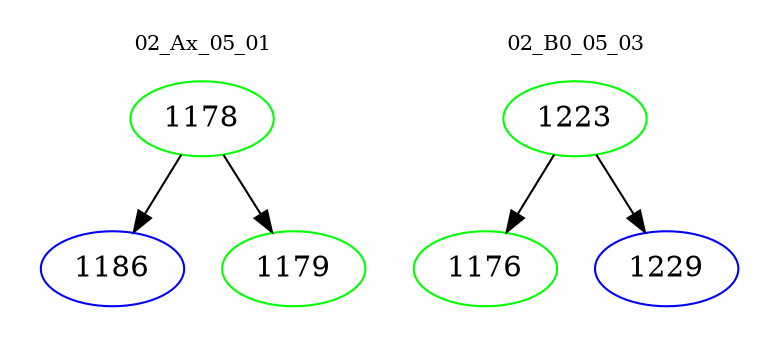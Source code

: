 digraph{
subgraph cluster_0 {
color = white
label = "02_Ax_05_01";
fontsize=10;
T0_1178 [label="1178", color="green"]
T0_1178 -> T0_1186 [color="black"]
T0_1186 [label="1186", color="blue"]
T0_1178 -> T0_1179 [color="black"]
T0_1179 [label="1179", color="green"]
}
subgraph cluster_1 {
color = white
label = "02_B0_05_03";
fontsize=10;
T1_1223 [label="1223", color="green"]
T1_1223 -> T1_1176 [color="black"]
T1_1176 [label="1176", color="green"]
T1_1223 -> T1_1229 [color="black"]
T1_1229 [label="1229", color="blue"]
}
}
